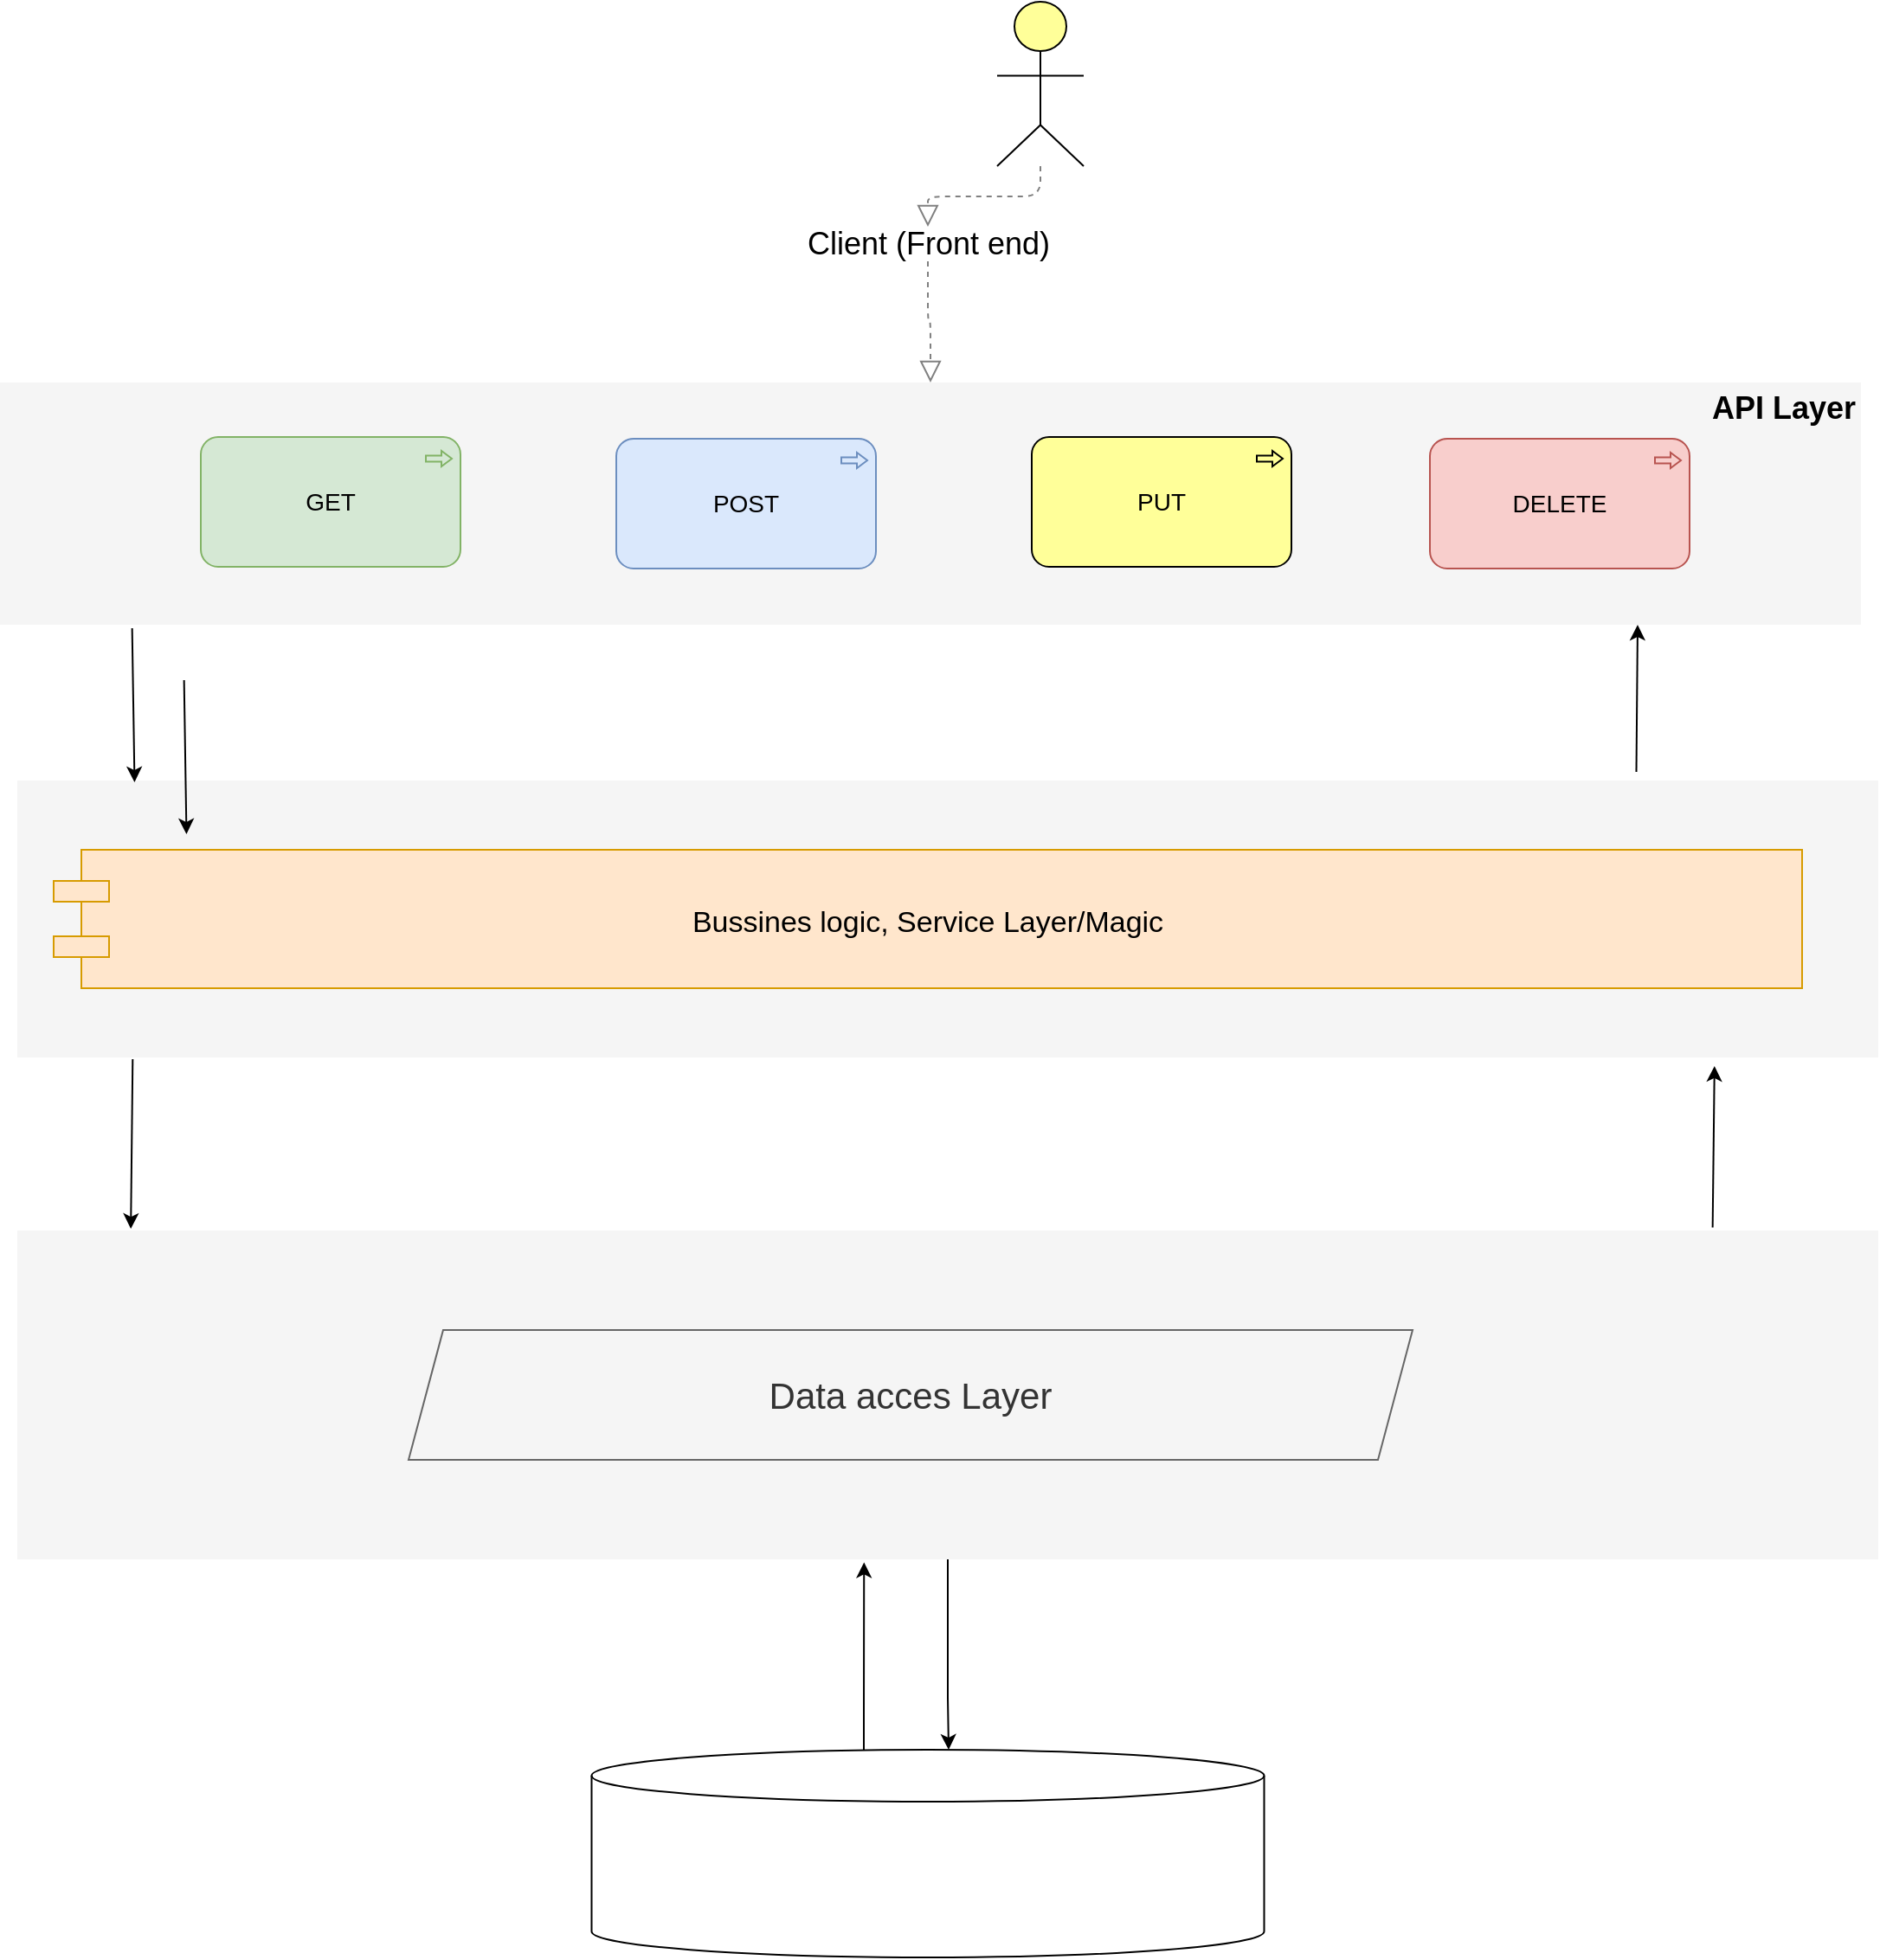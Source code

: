 <mxfile version="14.4.9" type="github">
  <diagram id="6I0OCvxSQrVGMHxT2VVA" name="Page-1">
    <mxGraphModel dx="2372" dy="1350" grid="1" gridSize="10" guides="1" tooltips="1" connect="1" arrows="1" fold="1" page="1" pageScale="1" pageWidth="3300" pageHeight="4681" math="0" shadow="0">
      <root>
        <mxCell id="0" />
        <mxCell id="1" parent="0" />
        <mxCell id="ofKJthV_s19hA-Cqd5da-23" value="" style="edgeStyle=orthogonalEdgeStyle;rounded=0;orthogonalLoop=1;jettySize=auto;html=1;" edge="1" parent="1" source="dKdSaXE48SgPbhcamS2K-30" target="ofKJthV_s19hA-Cqd5da-21">
          <mxGeometry relative="1" as="geometry">
            <Array as="points">
              <mxPoint x="732" y="1090" />
              <mxPoint x="732" y="1090" />
            </Array>
          </mxGeometry>
        </mxCell>
        <mxCell id="dKdSaXE48SgPbhcamS2K-30" value="" style="whiteSpace=wrap;html=1;strokeColor=none;strokeWidth=1;fillColor=#f5f5f5;fontSize=14;" parent="1" vertex="1">
          <mxGeometry x="194" y="820" width="1075" height="190" as="geometry" />
        </mxCell>
        <mxCell id="dKdSaXE48SgPbhcamS2K-31" value="" style="whiteSpace=wrap;html=1;strokeColor=none;strokeWidth=1;fillColor=#f5f5f5;fontSize=14;" parent="1" vertex="1">
          <mxGeometry x="194" y="560" width="1075" height="160" as="geometry" />
        </mxCell>
        <mxCell id="dKdSaXE48SgPbhcamS2K-32" value="" style="whiteSpace=wrap;html=1;strokeColor=none;strokeWidth=1;fillColor=#f5f5f5;fontSize=14;fontStyle=1" parent="1" vertex="1">
          <mxGeometry x="184" y="330" width="1075" height="140" as="geometry" />
        </mxCell>
        <mxCell id="dKdSaXE48SgPbhcamS2K-47" value="Bussines logic, Service Layer/Magic" style="shape=component;align=center;fillColor=#ffe6cc;fontSize=17;strokeColor=#d79b00;" parent="1" vertex="1">
          <mxGeometry x="215" y="600" width="1010" height="80" as="geometry" />
        </mxCell>
        <mxCell id="dKdSaXE48SgPbhcamS2K-57" value="POST" style="html=1;whiteSpace=wrap;fillColor=#dae8fc;shape=mxgraph.archimate3.application;appType=proc;archiType=rounded;fontSize=14;strokeColor=#6c8ebf;" parent="1" vertex="1">
          <mxGeometry x="540" y="362.5" width="150" height="75" as="geometry" />
        </mxCell>
        <mxCell id="dKdSaXE48SgPbhcamS2K-61" style="edgeStyle=elbowEdgeStyle;rounded=1;elbow=vertical;html=1;dashed=1;startSize=10;endArrow=block;endFill=0;endSize=10;jettySize=auto;orthogonalLoop=1;strokeColor=#808080;fontSize=14;entryX=0.5;entryY=0;entryDx=0;entryDy=0;" parent="1" source="ofKJthV_s19hA-Cqd5da-4" target="dKdSaXE48SgPbhcamS2K-32" edge="1">
          <mxGeometry relative="1" as="geometry" />
        </mxCell>
        <mxCell id="dKdSaXE48SgPbhcamS2K-62" value="" style="html=1;whiteSpace=wrap;fillColor=#ffff99;shape=mxgraph.archimate3.actor;fontSize=14;" parent="1" vertex="1">
          <mxGeometry x="760" y="110" width="50" height="95" as="geometry" />
        </mxCell>
        <mxCell id="ofKJthV_s19hA-Cqd5da-4" value="&lt;font style=&quot;font-size: 18px&quot;&gt;Client (Front end)&lt;/font&gt;" style="text;html=1;align=center;verticalAlign=middle;resizable=0;points=[];autosize=1;" vertex="1" parent="1">
          <mxGeometry x="640" y="240" width="160" height="20" as="geometry" />
        </mxCell>
        <mxCell id="ofKJthV_s19hA-Cqd5da-6" style="edgeStyle=elbowEdgeStyle;rounded=1;elbow=vertical;html=1;dashed=1;startSize=10;endArrow=block;endFill=0;endSize=10;jettySize=auto;orthogonalLoop=1;strokeColor=#808080;fontSize=14;entryX=0.5;entryY=0;entryDx=0;entryDy=0;" edge="1" parent="1" source="dKdSaXE48SgPbhcamS2K-62" target="ofKJthV_s19hA-Cqd5da-4">
          <mxGeometry relative="1" as="geometry">
            <mxPoint x="721.5" y="255" as="sourcePoint" />
            <mxPoint x="721.5" y="330" as="targetPoint" />
          </mxGeometry>
        </mxCell>
        <mxCell id="ofKJthV_s19hA-Cqd5da-7" value="GET" style="html=1;whiteSpace=wrap;fillColor=#d5e8d4;shape=mxgraph.archimate3.application;appType=proc;archiType=rounded;fontSize=14;strokeColor=#82b366;" vertex="1" parent="1">
          <mxGeometry x="300" y="361.5" width="150" height="75" as="geometry" />
        </mxCell>
        <mxCell id="ofKJthV_s19hA-Cqd5da-8" value="PUT" style="html=1;whiteSpace=wrap;fillColor=#ffff99;shape=mxgraph.archimate3.application;appType=proc;archiType=rounded;fontSize=14;" vertex="1" parent="1">
          <mxGeometry x="780" y="361.5" width="150" height="75" as="geometry" />
        </mxCell>
        <mxCell id="ofKJthV_s19hA-Cqd5da-11" value="DELETE" style="html=1;whiteSpace=wrap;fillColor=#f8cecc;shape=mxgraph.archimate3.application;appType=proc;archiType=rounded;fontSize=14;strokeColor=#b85450;" vertex="1" parent="1">
          <mxGeometry x="1010" y="362.5" width="150" height="75" as="geometry" />
        </mxCell>
        <mxCell id="ofKJthV_s19hA-Cqd5da-14" value="" style="endArrow=classic;html=1;exitX=0.071;exitY=1.014;exitDx=0;exitDy=0;exitPerimeter=0;entryX=0.063;entryY=0.006;entryDx=0;entryDy=0;entryPerimeter=0;" edge="1" parent="1" source="dKdSaXE48SgPbhcamS2K-32" target="dKdSaXE48SgPbhcamS2K-31">
          <mxGeometry width="50" height="50" relative="1" as="geometry">
            <mxPoint x="740" y="620" as="sourcePoint" />
            <mxPoint x="790" y="570" as="targetPoint" />
          </mxGeometry>
        </mxCell>
        <mxCell id="ofKJthV_s19hA-Cqd5da-15" value="" style="endArrow=classic;html=1;exitX=0.062;exitY=1.006;exitDx=0;exitDy=0;exitPerimeter=0;entryX=0.061;entryY=-0.005;entryDx=0;entryDy=0;entryPerimeter=0;" edge="1" parent="1" source="dKdSaXE48SgPbhcamS2K-31" target="dKdSaXE48SgPbhcamS2K-30">
          <mxGeometry width="50" height="50" relative="1" as="geometry">
            <mxPoint x="270.325" y="481.96" as="sourcePoint" />
            <mxPoint x="271.725" y="570.96" as="targetPoint" />
            <Array as="points" />
          </mxGeometry>
        </mxCell>
        <mxCell id="ofKJthV_s19hA-Cqd5da-18" value="" style="endArrow=classic;html=1;exitX=0.911;exitY=-0.009;exitDx=0;exitDy=0;exitPerimeter=0;entryX=0.912;entryY=1.031;entryDx=0;entryDy=0;entryPerimeter=0;" edge="1" parent="1" source="dKdSaXE48SgPbhcamS2K-30" target="dKdSaXE48SgPbhcamS2K-31">
          <mxGeometry width="50" height="50" relative="1" as="geometry">
            <mxPoint x="270.325" y="481.96" as="sourcePoint" />
            <mxPoint x="271.725" y="570.96" as="targetPoint" />
          </mxGeometry>
        </mxCell>
        <mxCell id="ofKJthV_s19hA-Cqd5da-19" value="" style="endArrow=classic;html=1;entryX=0.88;entryY=1;entryDx=0;entryDy=0;entryPerimeter=0;exitX=0.87;exitY=-0.031;exitDx=0;exitDy=0;exitPerimeter=0;" edge="1" parent="1" source="dKdSaXE48SgPbhcamS2K-31" target="dKdSaXE48SgPbhcamS2K-32">
          <mxGeometry width="50" height="50" relative="1" as="geometry">
            <mxPoint x="1130" y="570" as="sourcePoint" />
            <mxPoint x="281.725" y="580.96" as="targetPoint" />
          </mxGeometry>
        </mxCell>
        <mxCell id="ofKJthV_s19hA-Cqd5da-20" value="" style="endArrow=classic;html=1;exitX=0.071;exitY=1.014;exitDx=0;exitDy=0;exitPerimeter=0;entryX=0.063;entryY=0.006;entryDx=0;entryDy=0;entryPerimeter=0;" edge="1" parent="1">
          <mxGeometry width="50" height="50" relative="1" as="geometry">
            <mxPoint x="290.325" y="501.96" as="sourcePoint" />
            <mxPoint x="291.725" y="590.96" as="targetPoint" />
          </mxGeometry>
        </mxCell>
        <mxCell id="ofKJthV_s19hA-Cqd5da-22" style="edgeStyle=orthogonalEdgeStyle;rounded=0;orthogonalLoop=1;jettySize=auto;html=1;entryX=0.455;entryY=1.009;entryDx=0;entryDy=0;entryPerimeter=0;" edge="1" parent="1" source="ofKJthV_s19hA-Cqd5da-21" target="dKdSaXE48SgPbhcamS2K-30">
          <mxGeometry relative="1" as="geometry">
            <Array as="points">
              <mxPoint x="683" y="1100" />
              <mxPoint x="683" y="1100" />
            </Array>
          </mxGeometry>
        </mxCell>
        <mxCell id="ofKJthV_s19hA-Cqd5da-21" value="" style="shape=cylinder3;whiteSpace=wrap;html=1;boundedLbl=1;backgroundOutline=1;size=15;" vertex="1" parent="1">
          <mxGeometry x="525.75" y="1120" width="388.5" height="120" as="geometry" />
        </mxCell>
        <mxCell id="ofKJthV_s19hA-Cqd5da-25" value="&lt;font style=&quot;font-size: 21px&quot;&gt;Data acces Layer&lt;/font&gt;" style="shape=parallelogram;perimeter=parallelogramPerimeter;whiteSpace=wrap;html=1;fixedSize=1;fillColor=#f5f5f5;strokeColor=#666666;fontColor=#333333;" vertex="1" parent="1">
          <mxGeometry x="420" y="877.5" width="580" height="75" as="geometry" />
        </mxCell>
        <mxCell id="ofKJthV_s19hA-Cqd5da-26" value="&lt;b&gt;&lt;font style=&quot;font-size: 18px&quot;&gt;API Layer&lt;/font&gt;&lt;/b&gt;" style="text;html=1;align=center;verticalAlign=middle;resizable=0;points=[];autosize=1;fontSize=17;" vertex="1" parent="1">
          <mxGeometry x="1164" y="330" width="100" height="30" as="geometry" />
        </mxCell>
      </root>
    </mxGraphModel>
  </diagram>
</mxfile>
